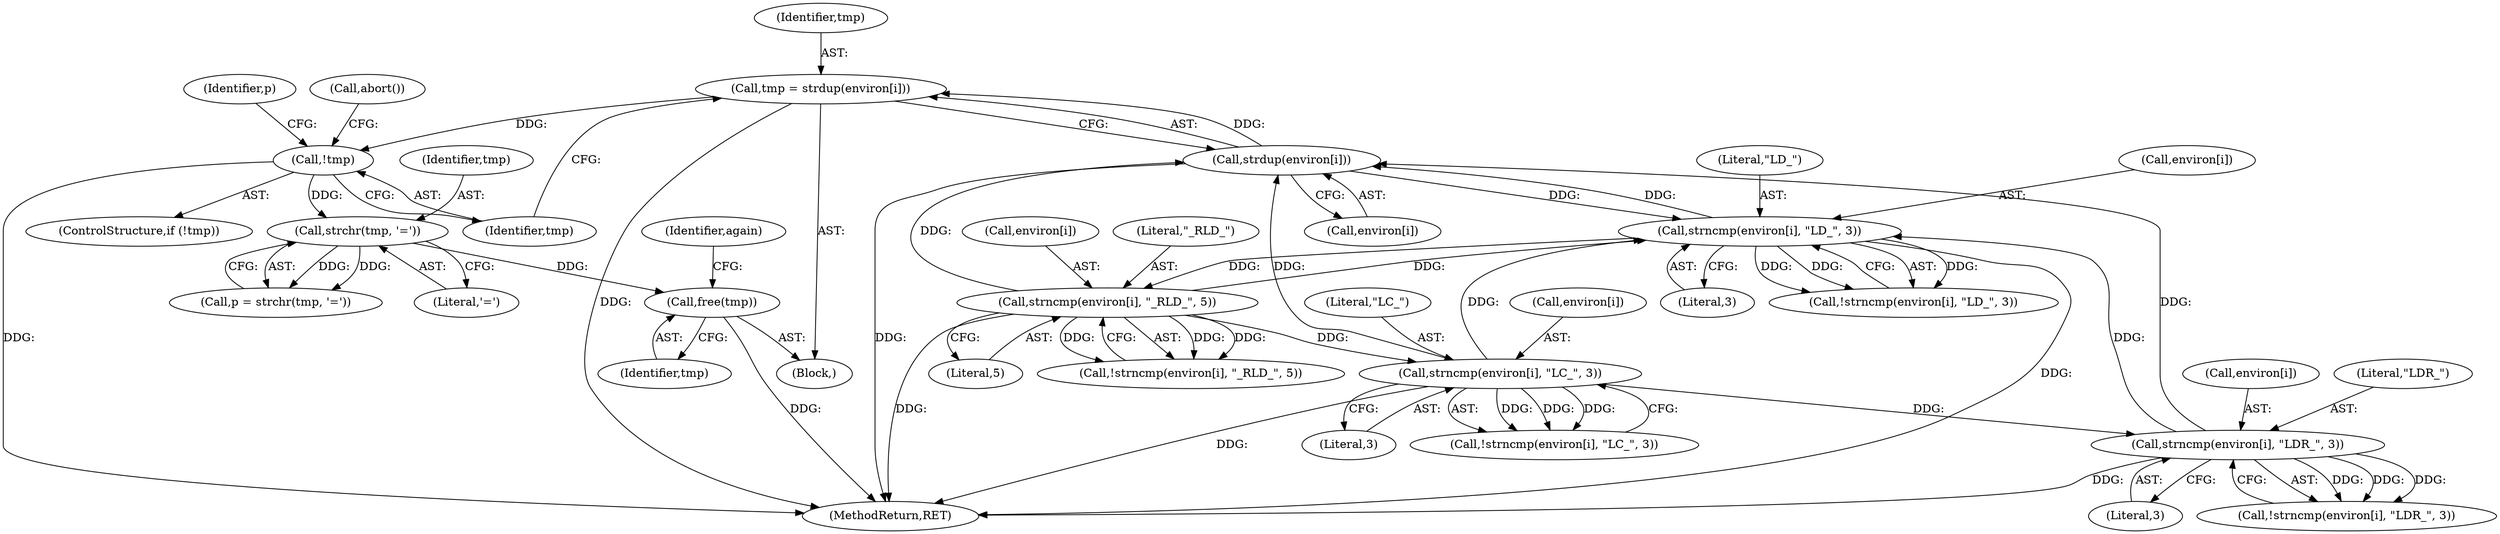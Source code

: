 digraph "0_enlightment_666df815cd86a50343859bce36c5cf968c5f38b0@API" {
"1000578" [label="(Call,free(tmp))"];
"1000565" [label="(Call,strchr(tmp, '='))"];
"1000560" [label="(Call,!tmp)"];
"1000553" [label="(Call,tmp = strdup(environ[i]))"];
"1000555" [label="(Call,strdup(environ[i]))"];
"1000539" [label="(Call,strncmp(environ[i], \"LC_\", 3))"];
"1000531" [label="(Call,strncmp(environ[i], \"_RLD_\", 5))"];
"1000523" [label="(Call,strncmp(environ[i], \"LD_\", 3))"];
"1000546" [label="(Call,strncmp(environ[i], \"LDR_\", 3))"];
"1000531" [label="(Call,strncmp(environ[i], \"_RLD_\", 5))"];
"1000578" [label="(Call,free(tmp))"];
"1000555" [label="(Call,strdup(environ[i]))"];
"1000563" [label="(Call,p = strchr(tmp, '='))"];
"1000565" [label="(Call,strchr(tmp, '='))"];
"1000566" [label="(Identifier,tmp)"];
"1000554" [label="(Identifier,tmp)"];
"1000553" [label="(Call,tmp = strdup(environ[i]))"];
"1000539" [label="(Call,strncmp(environ[i], \"LC_\", 3))"];
"1000528" [label="(Literal,3)"];
"1000545" [label="(Call,!strncmp(environ[i], \"LDR_\", 3))"];
"1000559" [label="(ControlStructure,if (!tmp))"];
"1000538" [label="(Call,!strncmp(environ[i], \"LC_\", 3))"];
"1000552" [label="(Block,)"];
"1000527" [label="(Literal,\"LD_\")"];
"1000522" [label="(Call,!strncmp(environ[i], \"LD_\", 3))"];
"1000546" [label="(Call,strncmp(environ[i], \"LDR_\", 3))"];
"1000530" [label="(Call,!strncmp(environ[i], \"_RLD_\", 5))"];
"1000523" [label="(Call,strncmp(environ[i], \"LD_\", 3))"];
"1000532" [label="(Call,environ[i])"];
"1000564" [label="(Identifier,p)"];
"1000547" [label="(Call,environ[i])"];
"1000567" [label="(Literal,'=')"];
"1000560" [label="(Call,!tmp)"];
"1000730" [label="(MethodReturn,RET)"];
"1000561" [label="(Identifier,tmp)"];
"1000540" [label="(Call,environ[i])"];
"1000524" [label="(Call,environ[i])"];
"1000562" [label="(Call,abort())"];
"1000544" [label="(Literal,3)"];
"1000535" [label="(Literal,\"_RLD_\")"];
"1000551" [label="(Literal,3)"];
"1000536" [label="(Literal,5)"];
"1000543" [label="(Literal,\"LC_\")"];
"1000550" [label="(Literal,\"LDR_\")"];
"1000579" [label="(Identifier,tmp)"];
"1000556" [label="(Call,environ[i])"];
"1000581" [label="(Identifier,again)"];
"1000578" -> "1000552"  [label="AST: "];
"1000578" -> "1000579"  [label="CFG: "];
"1000579" -> "1000578"  [label="AST: "];
"1000581" -> "1000578"  [label="CFG: "];
"1000578" -> "1000730"  [label="DDG: "];
"1000565" -> "1000578"  [label="DDG: "];
"1000565" -> "1000563"  [label="AST: "];
"1000565" -> "1000567"  [label="CFG: "];
"1000566" -> "1000565"  [label="AST: "];
"1000567" -> "1000565"  [label="AST: "];
"1000563" -> "1000565"  [label="CFG: "];
"1000565" -> "1000563"  [label="DDG: "];
"1000565" -> "1000563"  [label="DDG: "];
"1000560" -> "1000565"  [label="DDG: "];
"1000560" -> "1000559"  [label="AST: "];
"1000560" -> "1000561"  [label="CFG: "];
"1000561" -> "1000560"  [label="AST: "];
"1000562" -> "1000560"  [label="CFG: "];
"1000564" -> "1000560"  [label="CFG: "];
"1000560" -> "1000730"  [label="DDG: "];
"1000553" -> "1000560"  [label="DDG: "];
"1000553" -> "1000552"  [label="AST: "];
"1000553" -> "1000555"  [label="CFG: "];
"1000554" -> "1000553"  [label="AST: "];
"1000555" -> "1000553"  [label="AST: "];
"1000561" -> "1000553"  [label="CFG: "];
"1000553" -> "1000730"  [label="DDG: "];
"1000555" -> "1000553"  [label="DDG: "];
"1000555" -> "1000556"  [label="CFG: "];
"1000556" -> "1000555"  [label="AST: "];
"1000555" -> "1000730"  [label="DDG: "];
"1000555" -> "1000523"  [label="DDG: "];
"1000539" -> "1000555"  [label="DDG: "];
"1000523" -> "1000555"  [label="DDG: "];
"1000546" -> "1000555"  [label="DDG: "];
"1000531" -> "1000555"  [label="DDG: "];
"1000539" -> "1000538"  [label="AST: "];
"1000539" -> "1000544"  [label="CFG: "];
"1000540" -> "1000539"  [label="AST: "];
"1000543" -> "1000539"  [label="AST: "];
"1000544" -> "1000539"  [label="AST: "];
"1000538" -> "1000539"  [label="CFG: "];
"1000539" -> "1000730"  [label="DDG: "];
"1000539" -> "1000523"  [label="DDG: "];
"1000539" -> "1000538"  [label="DDG: "];
"1000539" -> "1000538"  [label="DDG: "];
"1000539" -> "1000538"  [label="DDG: "];
"1000531" -> "1000539"  [label="DDG: "];
"1000539" -> "1000546"  [label="DDG: "];
"1000531" -> "1000530"  [label="AST: "];
"1000531" -> "1000536"  [label="CFG: "];
"1000532" -> "1000531"  [label="AST: "];
"1000535" -> "1000531"  [label="AST: "];
"1000536" -> "1000531"  [label="AST: "];
"1000530" -> "1000531"  [label="CFG: "];
"1000531" -> "1000730"  [label="DDG: "];
"1000531" -> "1000523"  [label="DDG: "];
"1000531" -> "1000530"  [label="DDG: "];
"1000531" -> "1000530"  [label="DDG: "];
"1000531" -> "1000530"  [label="DDG: "];
"1000523" -> "1000531"  [label="DDG: "];
"1000523" -> "1000522"  [label="AST: "];
"1000523" -> "1000528"  [label="CFG: "];
"1000524" -> "1000523"  [label="AST: "];
"1000527" -> "1000523"  [label="AST: "];
"1000528" -> "1000523"  [label="AST: "];
"1000522" -> "1000523"  [label="CFG: "];
"1000523" -> "1000730"  [label="DDG: "];
"1000523" -> "1000522"  [label="DDG: "];
"1000523" -> "1000522"  [label="DDG: "];
"1000523" -> "1000522"  [label="DDG: "];
"1000546" -> "1000523"  [label="DDG: "];
"1000546" -> "1000545"  [label="AST: "];
"1000546" -> "1000551"  [label="CFG: "];
"1000547" -> "1000546"  [label="AST: "];
"1000550" -> "1000546"  [label="AST: "];
"1000551" -> "1000546"  [label="AST: "];
"1000545" -> "1000546"  [label="CFG: "];
"1000546" -> "1000730"  [label="DDG: "];
"1000546" -> "1000545"  [label="DDG: "];
"1000546" -> "1000545"  [label="DDG: "];
"1000546" -> "1000545"  [label="DDG: "];
}
